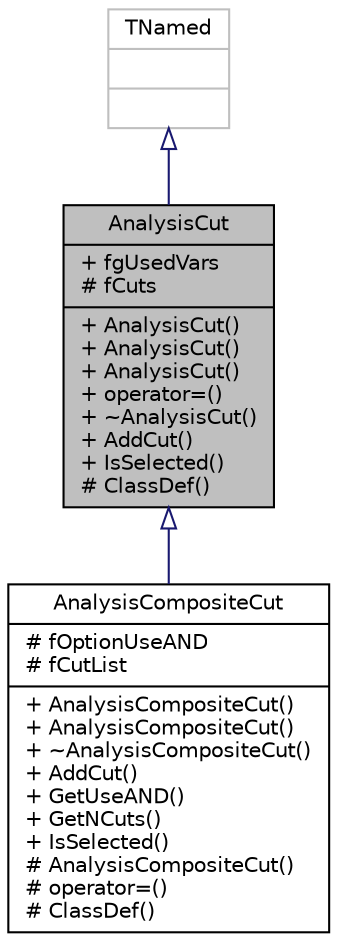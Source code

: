 digraph "AnalysisCut"
{
 // INTERACTIVE_SVG=YES
  bgcolor="transparent";
  edge [fontname="Helvetica",fontsize="10",labelfontname="Helvetica",labelfontsize="10"];
  node [fontname="Helvetica",fontsize="10",shape=record];
  Node0 [label="{AnalysisCut\n|+ fgUsedVars\l# fCuts\l|+ AnalysisCut()\l+ AnalysisCut()\l+ AnalysisCut()\l+ operator=()\l+ ~AnalysisCut()\l+ AddCut()\l+ IsSelected()\l# ClassDef()\l}",height=0.2,width=0.4,color="black", fillcolor="grey75", style="filled", fontcolor="black"];
  Node1 -> Node0 [dir="back",color="midnightblue",fontsize="10",style="solid",arrowtail="onormal",fontname="Helvetica"];
  Node1 [label="{TNamed\n||}",height=0.2,width=0.4,color="grey75"];
  Node0 -> Node2 [dir="back",color="midnightblue",fontsize="10",style="solid",arrowtail="onormal",fontname="Helvetica"];
  Node2 [label="{AnalysisCompositeCut\n|# fOptionUseAND\l# fCutList\l|+ AnalysisCompositeCut()\l+ AnalysisCompositeCut()\l+ ~AnalysisCompositeCut()\l+ AddCut()\l+ GetUseAND()\l+ GetNCuts()\l+ IsSelected()\l# AnalysisCompositeCut()\l# operator=()\l# ClassDef()\l}",height=0.2,width=0.4,color="black",URL="$db/d7a/classAnalysisCompositeCut.html"];
}
